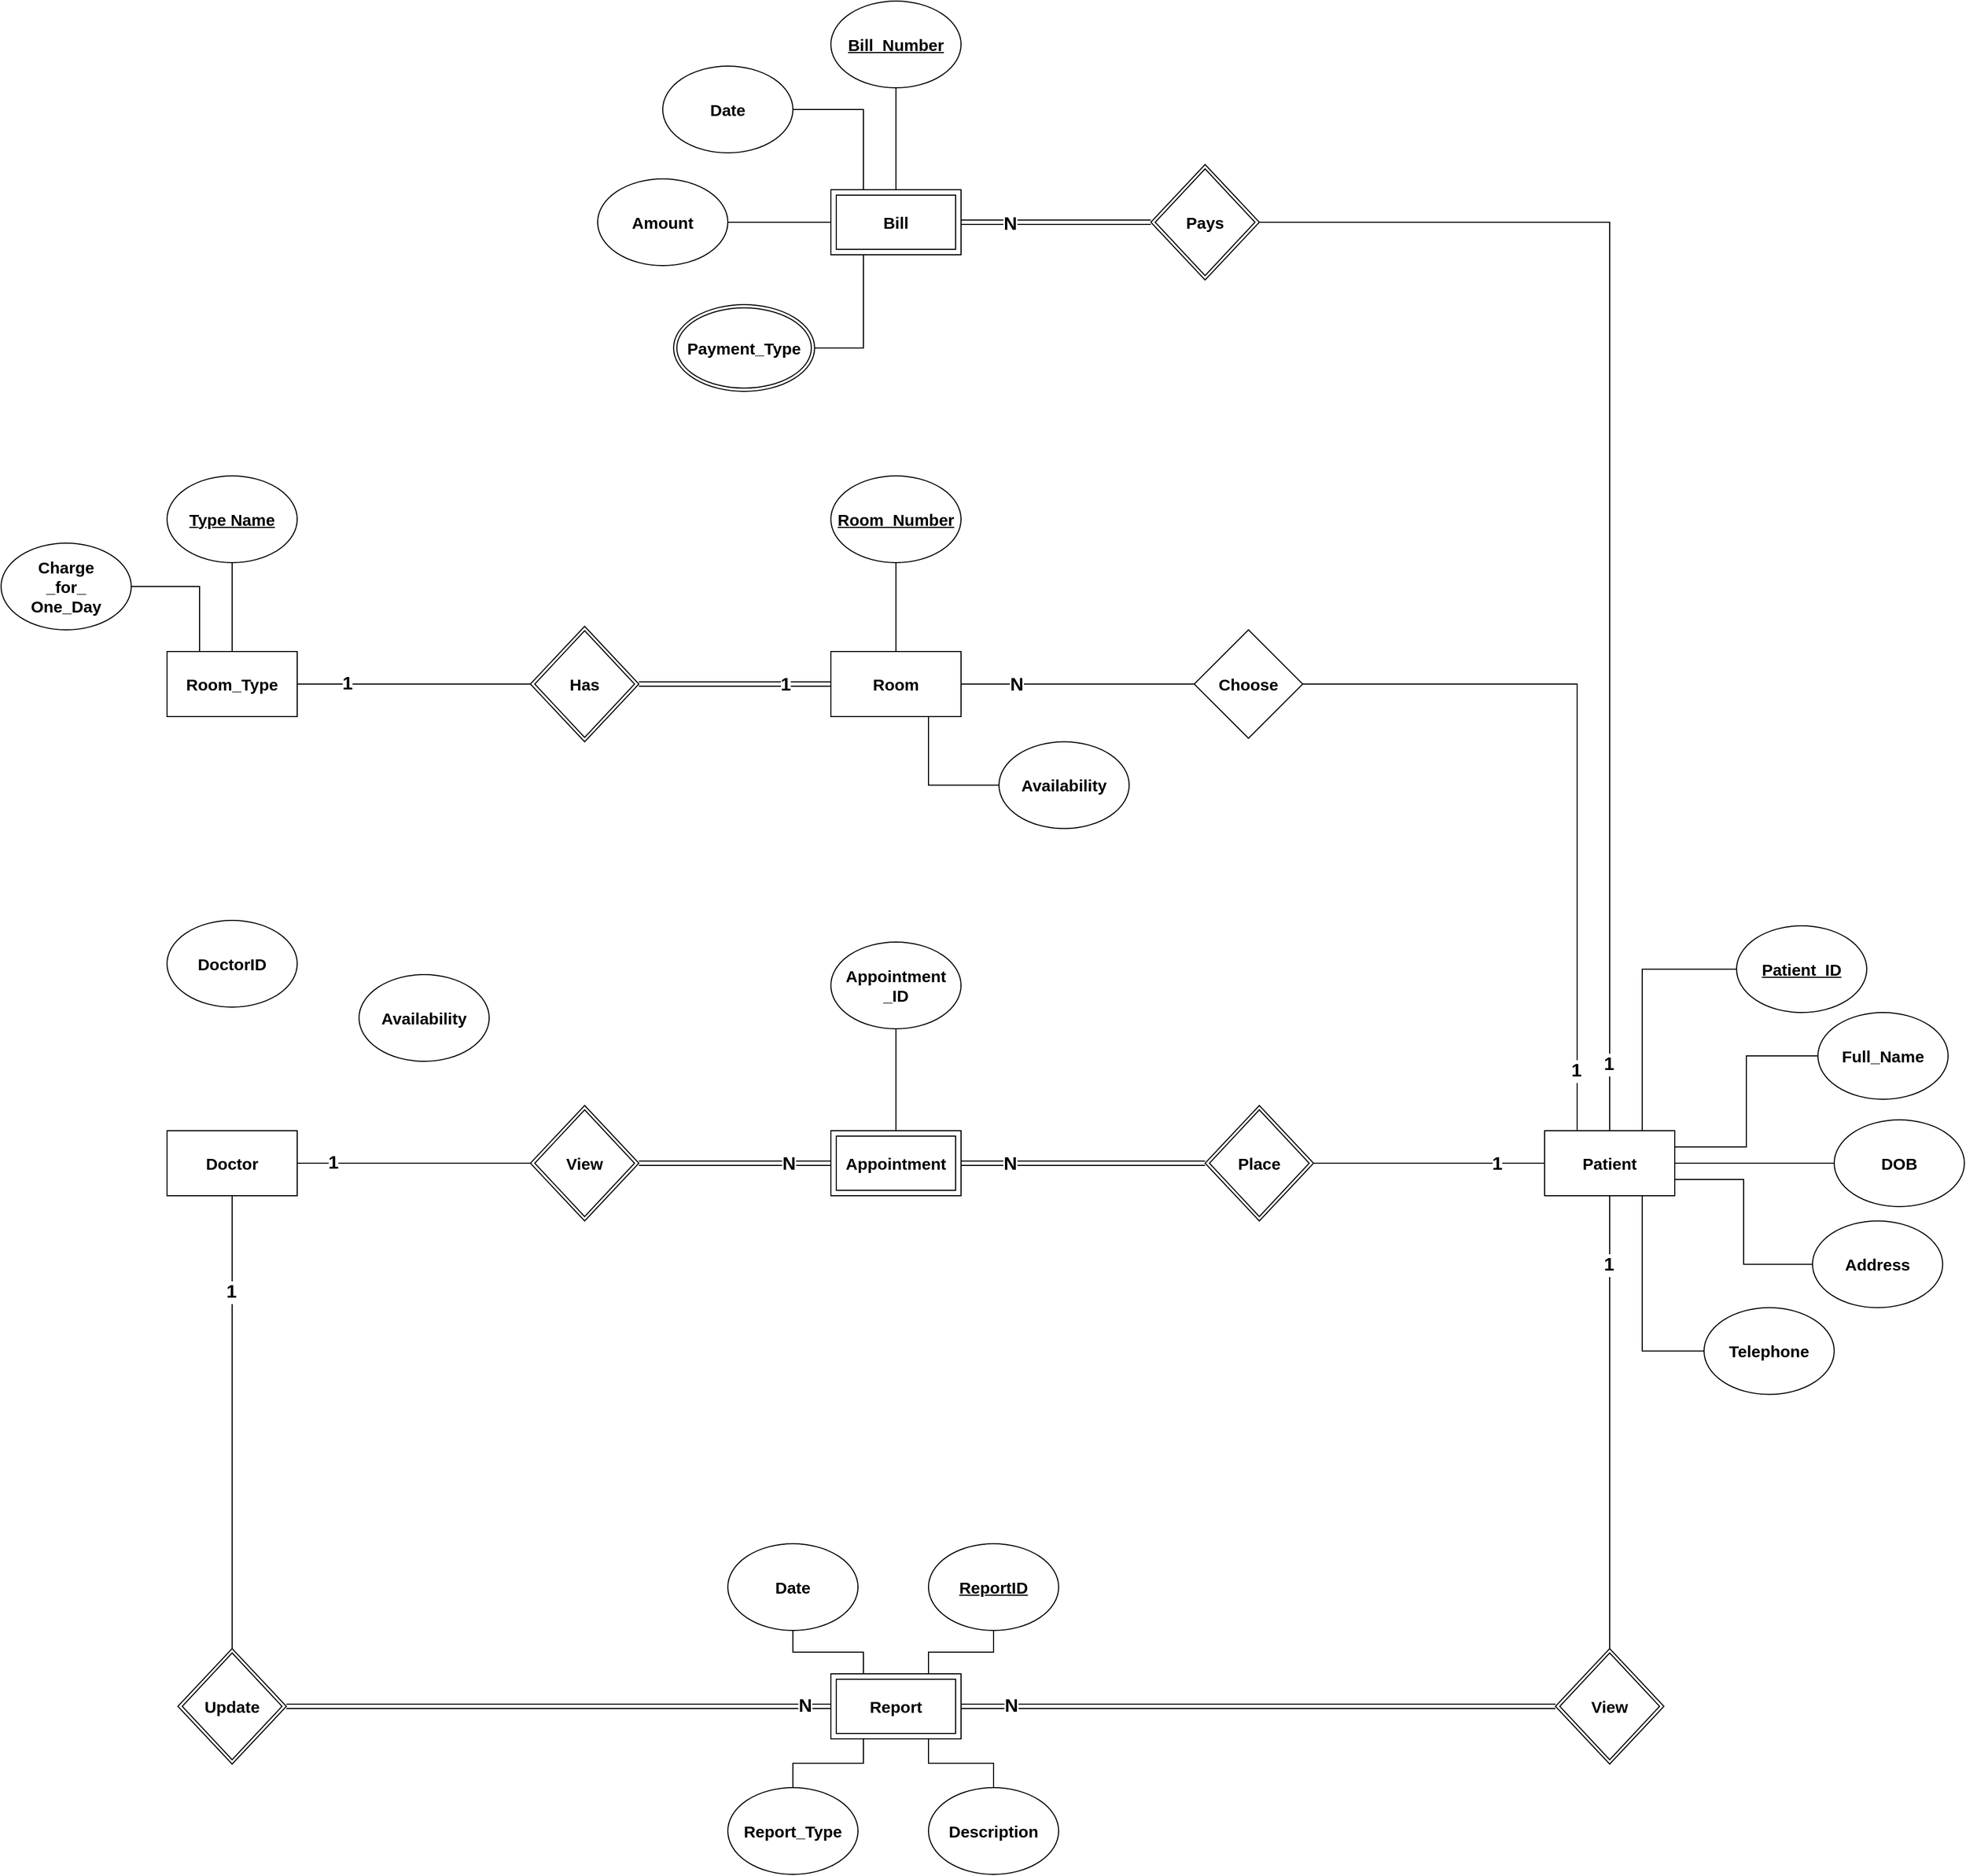 <mxfile version="24.7.8">
  <diagram name="Page-1" id="jFCorRqVwIcgnSAANbfP">
    <mxGraphModel dx="2359" dy="1902" grid="1" gridSize="10" guides="1" tooltips="1" connect="1" arrows="1" fold="1" page="1" pageScale="1" pageWidth="850" pageHeight="1100" math="0" shadow="0">
      <root>
        <mxCell id="0" />
        <mxCell id="1" parent="0" />
        <mxCell id="SJhPn0XpCKg0EyMPji_I-2" value="Doctor" style="rounded=0;whiteSpace=wrap;html=1;shadow=0;fontStyle=1;fontSize=15;" parent="1" vertex="1">
          <mxGeometry x="-247" y="844" width="120" height="60" as="geometry" />
        </mxCell>
        <mxCell id="VN0yVY5uS7CeXmlR8bmi-15" style="edgeStyle=orthogonalEdgeStyle;rounded=0;orthogonalLoop=1;jettySize=auto;html=1;exitX=0.25;exitY=0;exitDx=0;exitDy=0;entryX=1;entryY=0.5;entryDx=0;entryDy=0;endArrow=none;endFill=0;" parent="1" source="SJhPn0XpCKg0EyMPji_I-13" target="VN0yVY5uS7CeXmlR8bmi-12" edge="1">
          <mxGeometry relative="1" as="geometry" />
        </mxCell>
        <mxCell id="VN0yVY5uS7CeXmlR8bmi-19" value="1" style="edgeLabel;html=1;align=center;verticalAlign=middle;resizable=0;points=[];fontSize=17;fontStyle=1" parent="VN0yVY5uS7CeXmlR8bmi-15" vertex="1" connectable="0">
          <mxGeometry x="-0.822" y="1" relative="1" as="geometry">
            <mxPoint y="4" as="offset" />
          </mxGeometry>
        </mxCell>
        <mxCell id="VN0yVY5uS7CeXmlR8bmi-16" style="edgeStyle=orthogonalEdgeStyle;rounded=0;orthogonalLoop=1;jettySize=auto;html=1;exitX=0.5;exitY=0;exitDx=0;exitDy=0;entryX=1;entryY=0.5;entryDx=0;entryDy=0;endArrow=none;endFill=0;" parent="1" source="SJhPn0XpCKg0EyMPji_I-13" target="eJS6RQ6NcchhUuec16Ap-17" edge="1">
          <mxGeometry relative="1" as="geometry" />
        </mxCell>
        <mxCell id="VN0yVY5uS7CeXmlR8bmi-21" value="1" style="edgeLabel;html=1;align=center;verticalAlign=middle;resizable=0;points=[];fontSize=17;fontStyle=1" parent="VN0yVY5uS7CeXmlR8bmi-16" vertex="1" connectable="0">
          <mxGeometry x="-0.892" y="-1" relative="1" as="geometry">
            <mxPoint x="-2" y="1" as="offset" />
          </mxGeometry>
        </mxCell>
        <mxCell id="eJS6RQ6NcchhUuec16Ap-45" style="edgeStyle=orthogonalEdgeStyle;rounded=0;orthogonalLoop=1;jettySize=auto;html=1;exitX=0.75;exitY=0;exitDx=0;exitDy=0;entryX=0;entryY=0.5;entryDx=0;entryDy=0;endArrow=none;endFill=0;" parent="1" source="SJhPn0XpCKg0EyMPji_I-13" target="eJS6RQ6NcchhUuec16Ap-43" edge="1">
          <mxGeometry relative="1" as="geometry" />
        </mxCell>
        <mxCell id="eJS6RQ6NcchhUuec16Ap-46" style="edgeStyle=orthogonalEdgeStyle;rounded=0;orthogonalLoop=1;jettySize=auto;html=1;exitX=1;exitY=0.25;exitDx=0;exitDy=0;entryX=0;entryY=0.5;entryDx=0;entryDy=0;endArrow=none;endFill=0;" parent="1" source="SJhPn0XpCKg0EyMPji_I-13" target="eJS6RQ6NcchhUuec16Ap-44" edge="1">
          <mxGeometry relative="1" as="geometry" />
        </mxCell>
        <mxCell id="eJS6RQ6NcchhUuec16Ap-48" style="edgeStyle=orthogonalEdgeStyle;rounded=0;orthogonalLoop=1;jettySize=auto;html=1;exitX=1;exitY=0.5;exitDx=0;exitDy=0;endArrow=none;endFill=0;" parent="1" source="SJhPn0XpCKg0EyMPji_I-13" target="eJS6RQ6NcchhUuec16Ap-47" edge="1">
          <mxGeometry relative="1" as="geometry" />
        </mxCell>
        <mxCell id="eJS6RQ6NcchhUuec16Ap-50" style="edgeStyle=orthogonalEdgeStyle;rounded=0;orthogonalLoop=1;jettySize=auto;html=1;exitX=1;exitY=0.75;exitDx=0;exitDy=0;entryX=0;entryY=0.5;entryDx=0;entryDy=0;endArrow=none;endFill=0;" parent="1" source="SJhPn0XpCKg0EyMPji_I-13" target="eJS6RQ6NcchhUuec16Ap-49" edge="1">
          <mxGeometry relative="1" as="geometry" />
        </mxCell>
        <mxCell id="eJS6RQ6NcchhUuec16Ap-52" style="edgeStyle=orthogonalEdgeStyle;rounded=0;orthogonalLoop=1;jettySize=auto;html=1;exitX=0.75;exitY=1;exitDx=0;exitDy=0;entryX=0;entryY=0.5;entryDx=0;entryDy=0;endArrow=none;endFill=0;" parent="1" source="SJhPn0XpCKg0EyMPji_I-13" target="eJS6RQ6NcchhUuec16Ap-51" edge="1">
          <mxGeometry relative="1" as="geometry" />
        </mxCell>
        <mxCell id="SJhPn0XpCKg0EyMPji_I-13" value="Patient" style="rounded=0;whiteSpace=wrap;html=1;shadow=0;fontStyle=1;fontSize=15;" parent="1" vertex="1">
          <mxGeometry x="1023" y="844" width="120" height="60" as="geometry" />
        </mxCell>
        <mxCell id="eJS6RQ6NcchhUuec16Ap-4" style="edgeStyle=orthogonalEdgeStyle;rounded=0;orthogonalLoop=1;jettySize=auto;html=1;entryX=0.5;entryY=1;entryDx=0;entryDy=0;endArrow=none;endFill=0;exitX=0.75;exitY=0;exitDx=0;exitDy=0;" parent="1" source="eJS6RQ6NcchhUuec16Ap-15" target="eJS6RQ6NcchhUuec16Ap-2" edge="1">
          <mxGeometry relative="1" as="geometry">
            <mxPoint x="492" y="1284" as="sourcePoint" />
          </mxGeometry>
        </mxCell>
        <mxCell id="SJhPn0XpCKg0EyMPji_I-36" style="edgeStyle=orthogonalEdgeStyle;rounded=0;orthogonalLoop=1;jettySize=auto;html=1;exitX=0.5;exitY=0;exitDx=0;exitDy=0;fontSize=17;fontStyle=1;endArrow=none;endFill=0;" parent="1" source="eJS6RQ6NcchhUuec16Ap-16" target="SJhPn0XpCKg0EyMPji_I-13" edge="1">
          <mxGeometry relative="1" as="geometry">
            <mxPoint x="1083.0" y="1256" as="sourcePoint" />
          </mxGeometry>
        </mxCell>
        <mxCell id="SJhPn0XpCKg0EyMPji_I-39" value="1" style="edgeLabel;html=1;align=center;verticalAlign=middle;resizable=0;points=[];fontSize=17;fontStyle=1" parent="SJhPn0XpCKg0EyMPji_I-36" vertex="1" connectable="0">
          <mxGeometry x="0.76" y="3" relative="1" as="geometry">
            <mxPoint x="2" y="13" as="offset" />
          </mxGeometry>
        </mxCell>
        <mxCell id="SJhPn0XpCKg0EyMPji_I-37" style="edgeStyle=orthogonalEdgeStyle;rounded=0;orthogonalLoop=1;jettySize=auto;html=1;exitX=0;exitY=0.5;exitDx=0;exitDy=0;fontSize=17;fontStyle=1;endArrow=none;endFill=0;shape=link;entryX=1;entryY=0.5;entryDx=0;entryDy=0;" parent="1" source="eJS6RQ6NcchhUuec16Ap-16" target="eJS6RQ6NcchhUuec16Ap-15" edge="1">
          <mxGeometry relative="1" as="geometry">
            <mxPoint x="1033.0" y="1306" as="sourcePoint" />
          </mxGeometry>
        </mxCell>
        <mxCell id="SJhPn0XpCKg0EyMPji_I-38" value="N" style="edgeLabel;html=1;align=center;verticalAlign=middle;resizable=0;points=[];fontSize=17;fontStyle=1" parent="SJhPn0XpCKg0EyMPji_I-37" vertex="1" connectable="0">
          <mxGeometry x="0.924" y="3" relative="1" as="geometry">
            <mxPoint x="25" y="-3" as="offset" />
          </mxGeometry>
        </mxCell>
        <mxCell id="eJS6RQ6NcchhUuec16Ap-29" style="edgeStyle=orthogonalEdgeStyle;rounded=0;orthogonalLoop=1;jettySize=auto;html=1;exitX=0.5;exitY=0;exitDx=0;exitDy=0;entryX=0.5;entryY=1;entryDx=0;entryDy=0;endArrow=none;endFill=0;" parent="1" source="SJhPn0XpCKg0EyMPji_I-42" target="eJS6RQ6NcchhUuec16Ap-28" edge="1">
          <mxGeometry relative="1" as="geometry" />
        </mxCell>
        <mxCell id="eJS6RQ6NcchhUuec16Ap-40" style="edgeStyle=orthogonalEdgeStyle;rounded=0;orthogonalLoop=1;jettySize=auto;html=1;exitX=0.75;exitY=1;exitDx=0;exitDy=0;entryX=0;entryY=0.5;entryDx=0;entryDy=0;endArrow=none;endFill=0;" parent="1" source="SJhPn0XpCKg0EyMPji_I-42" target="eJS6RQ6NcchhUuec16Ap-39" edge="1">
          <mxGeometry relative="1" as="geometry" />
        </mxCell>
        <mxCell id="SJhPn0XpCKg0EyMPji_I-42" value="Room" style="rounded=0;whiteSpace=wrap;html=1;shadow=0;fontStyle=1;fontSize=15;" parent="1" vertex="1">
          <mxGeometry x="365" y="402" width="120" height="60" as="geometry" />
        </mxCell>
        <mxCell id="SJhPn0XpCKg0EyMPji_I-57" style="edgeStyle=orthogonalEdgeStyle;rounded=0;orthogonalLoop=1;jettySize=auto;html=1;exitX=0.5;exitY=0;exitDx=0;exitDy=0;entryX=0.5;entryY=1;entryDx=0;entryDy=0;endArrow=none;endFill=0;" parent="1" source="eJS6RQ6NcchhUuec16Ap-18" target="SJhPn0XpCKg0EyMPji_I-2" edge="1">
          <mxGeometry relative="1" as="geometry">
            <mxPoint x="-187" y="945" as="targetPoint" />
            <mxPoint x="-187" y="1325" as="sourcePoint" />
          </mxGeometry>
        </mxCell>
        <mxCell id="SJhPn0XpCKg0EyMPji_I-62" value="1" style="edgeLabel;html=1;align=center;verticalAlign=middle;resizable=0;points=[];fontSize=17;fontStyle=1" parent="SJhPn0XpCKg0EyMPji_I-57" vertex="1" connectable="0">
          <mxGeometry x="0.589" relative="1" as="geometry">
            <mxPoint x="-1" y="3" as="offset" />
          </mxGeometry>
        </mxCell>
        <mxCell id="SJhPn0XpCKg0EyMPji_I-58" style="edgeStyle=orthogonalEdgeStyle;rounded=0;orthogonalLoop=1;jettySize=auto;html=1;exitX=1;exitY=0.5;exitDx=0;exitDy=0;endArrow=none;endFill=0;shape=link;entryX=0;entryY=0.5;entryDx=0;entryDy=0;" parent="1" source="eJS6RQ6NcchhUuec16Ap-18" target="eJS6RQ6NcchhUuec16Ap-15" edge="1">
          <mxGeometry relative="1" as="geometry">
            <mxPoint x="-137" y="1375" as="sourcePoint" />
          </mxGeometry>
        </mxCell>
        <mxCell id="SJhPn0XpCKg0EyMPji_I-61" value="N" style="edgeLabel;html=1;align=center;verticalAlign=middle;resizable=0;points=[];fontSize=17;fontStyle=1" parent="SJhPn0XpCKg0EyMPji_I-58" vertex="1" connectable="0">
          <mxGeometry x="0.557" y="1" relative="1" as="geometry">
            <mxPoint x="87" y="1" as="offset" />
          </mxGeometry>
        </mxCell>
        <mxCell id="VN0yVY5uS7CeXmlR8bmi-3" style="edgeStyle=orthogonalEdgeStyle;rounded=0;orthogonalLoop=1;jettySize=auto;html=1;exitX=1;exitY=0.5;exitDx=0;exitDy=0;entryX=0;entryY=0.5;entryDx=0;entryDy=0;endArrow=none;endFill=0;" parent="1" source="eJS6RQ6NcchhUuec16Ap-11" target="SJhPn0XpCKg0EyMPji_I-13" edge="1">
          <mxGeometry relative="1" as="geometry">
            <mxPoint x="760" y="874" as="sourcePoint" />
          </mxGeometry>
        </mxCell>
        <mxCell id="VN0yVY5uS7CeXmlR8bmi-11" value="1" style="edgeLabel;html=1;align=center;verticalAlign=middle;resizable=0;points=[];fontSize=17;fontStyle=1" parent="VN0yVY5uS7CeXmlR8bmi-3" vertex="1" connectable="0">
          <mxGeometry x="0.591" y="2" relative="1" as="geometry">
            <mxPoint x="-1" y="3" as="offset" />
          </mxGeometry>
        </mxCell>
        <mxCell id="VN0yVY5uS7CeXmlR8bmi-4" style="edgeStyle=orthogonalEdgeStyle;rounded=0;orthogonalLoop=1;jettySize=auto;html=1;exitX=0;exitY=0.5;exitDx=0;exitDy=0;entryX=1;entryY=0.5;entryDx=0;entryDy=0;endArrow=none;endFill=0;shape=link;" parent="1" source="eJS6RQ6NcchhUuec16Ap-11" target="eJS6RQ6NcchhUuec16Ap-12" edge="1">
          <mxGeometry relative="1" as="geometry">
            <mxPoint x="660" y="874" as="sourcePoint" />
            <mxPoint x="485" y="874" as="targetPoint" />
          </mxGeometry>
        </mxCell>
        <mxCell id="VN0yVY5uS7CeXmlR8bmi-10" value="N" style="edgeLabel;html=1;align=center;verticalAlign=middle;resizable=0;points=[];fontSize=17;fontStyle=1" parent="VN0yVY5uS7CeXmlR8bmi-4" vertex="1" connectable="0">
          <mxGeometry x="0.766" y="-1" relative="1" as="geometry">
            <mxPoint x="18" y="2" as="offset" />
          </mxGeometry>
        </mxCell>
        <mxCell id="VN0yVY5uS7CeXmlR8bmi-6" style="edgeStyle=orthogonalEdgeStyle;rounded=0;orthogonalLoop=1;jettySize=auto;html=1;exitX=0;exitY=0.5;exitDx=0;exitDy=0;endArrow=none;endFill=0;" parent="1" source="eJS6RQ6NcchhUuec16Ap-13" target="SJhPn0XpCKg0EyMPji_I-2" edge="1">
          <mxGeometry relative="1" as="geometry">
            <mxPoint x="102.0" y="874" as="sourcePoint" />
          </mxGeometry>
        </mxCell>
        <mxCell id="VN0yVY5uS7CeXmlR8bmi-8" value="1" style="edgeLabel;html=1;align=center;verticalAlign=middle;resizable=0;points=[];fontSize=17;fontStyle=1" parent="VN0yVY5uS7CeXmlR8bmi-6" vertex="1" connectable="0">
          <mxGeometry x="0.706" relative="1" as="geometry">
            <mxPoint x="1" as="offset" />
          </mxGeometry>
        </mxCell>
        <mxCell id="VN0yVY5uS7CeXmlR8bmi-7" style="edgeStyle=orthogonalEdgeStyle;rounded=0;orthogonalLoop=1;jettySize=auto;html=1;exitX=1;exitY=0.5;exitDx=0;exitDy=0;entryX=0;entryY=0.5;entryDx=0;entryDy=0;endArrow=none;endFill=0;shape=link;" parent="1" source="eJS6RQ6NcchhUuec16Ap-13" target="eJS6RQ6NcchhUuec16Ap-12" edge="1">
          <mxGeometry relative="1" as="geometry">
            <mxPoint x="202.0" y="874" as="sourcePoint" />
            <mxPoint x="365" y="874" as="targetPoint" />
          </mxGeometry>
        </mxCell>
        <mxCell id="VN0yVY5uS7CeXmlR8bmi-9" value="N" style="edgeLabel;html=1;align=center;verticalAlign=middle;resizable=0;points=[];fontSize=17;fontStyle=1" parent="VN0yVY5uS7CeXmlR8bmi-7" vertex="1" connectable="0">
          <mxGeometry x="0.829" relative="1" as="geometry">
            <mxPoint x="-24" y="1" as="offset" />
          </mxGeometry>
        </mxCell>
        <mxCell id="VN0yVY5uS7CeXmlR8bmi-18" style="edgeStyle=orthogonalEdgeStyle;rounded=0;orthogonalLoop=1;jettySize=auto;html=1;exitX=0;exitY=0.5;exitDx=0;exitDy=0;endArrow=none;endFill=0;" parent="1" source="VN0yVY5uS7CeXmlR8bmi-12" target="SJhPn0XpCKg0EyMPji_I-42" edge="1">
          <mxGeometry relative="1" as="geometry" />
        </mxCell>
        <mxCell id="VN0yVY5uS7CeXmlR8bmi-20" value="N" style="edgeLabel;html=1;align=center;verticalAlign=middle;resizable=0;points=[];fontSize=17;fontStyle=1" parent="VN0yVY5uS7CeXmlR8bmi-18" vertex="1" connectable="0">
          <mxGeometry x="0.744" y="1" relative="1" as="geometry">
            <mxPoint x="23" as="offset" />
          </mxGeometry>
        </mxCell>
        <mxCell id="VN0yVY5uS7CeXmlR8bmi-12" value="Choose" style="rhombus;whiteSpace=wrap;html=1;shadow=0;fontStyle=1;fontSize=15;" parent="1" vertex="1">
          <mxGeometry x="700" y="382" width="100" height="100" as="geometry" />
        </mxCell>
        <mxCell id="VN0yVY5uS7CeXmlR8bmi-17" style="edgeStyle=orthogonalEdgeStyle;rounded=0;orthogonalLoop=1;jettySize=auto;html=1;exitX=0;exitY=0.5;exitDx=0;exitDy=0;endArrow=none;endFill=0;shape=link;entryX=1;entryY=0.5;entryDx=0;entryDy=0;" parent="1" source="eJS6RQ6NcchhUuec16Ap-17" target="eJS6RQ6NcchhUuec16Ap-14" edge="1">
          <mxGeometry relative="1" as="geometry">
            <mxPoint x="485" y="6" as="targetPoint" />
          </mxGeometry>
        </mxCell>
        <mxCell id="VN0yVY5uS7CeXmlR8bmi-22" value="N" style="edgeLabel;html=1;align=center;verticalAlign=middle;resizable=0;points=[];fontSize=17;fontStyle=1" parent="VN0yVY5uS7CeXmlR8bmi-17" vertex="1" connectable="0">
          <mxGeometry x="0.773" y="1" relative="1" as="geometry">
            <mxPoint x="25" y="1" as="offset" />
          </mxGeometry>
        </mxCell>
        <mxCell id="VN0yVY5uS7CeXmlR8bmi-24" style="edgeStyle=orthogonalEdgeStyle;rounded=0;orthogonalLoop=1;jettySize=auto;html=1;exitX=0.5;exitY=1;exitDx=0;exitDy=0;endArrow=none;endFill=0;entryX=0.25;entryY=0;entryDx=0;entryDy=0;" parent="1" source="VN0yVY5uS7CeXmlR8bmi-23" target="eJS6RQ6NcchhUuec16Ap-15" edge="1">
          <mxGeometry relative="1" as="geometry">
            <mxPoint x="462" y="1314" as="targetPoint" />
          </mxGeometry>
        </mxCell>
        <mxCell id="VN0yVY5uS7CeXmlR8bmi-23" value="&lt;font style=&quot;font-size: 15px;&quot;&gt;&lt;b&gt;Date&lt;/b&gt;&lt;/font&gt;" style="ellipse;whiteSpace=wrap;html=1;" parent="1" vertex="1">
          <mxGeometry x="270" y="1225" width="120" height="80" as="geometry" />
        </mxCell>
        <mxCell id="eJS6RQ6NcchhUuec16Ap-2" value="&lt;font style=&quot;font-size: 15px;&quot;&gt;&lt;b&gt;&lt;u&gt;ReportID&lt;/u&gt;&lt;/b&gt;&lt;/font&gt;" style="ellipse;whiteSpace=wrap;html=1;" parent="1" vertex="1">
          <mxGeometry x="455" y="1225" width="120" height="80" as="geometry" />
        </mxCell>
        <mxCell id="eJS6RQ6NcchhUuec16Ap-11" value="&lt;font style=&quot;font-size: 15px;&quot;&gt;&lt;b&gt;Place&lt;/b&gt;&lt;/font&gt;" style="shape=rhombus;double=1;perimeter=rhombusPerimeter;whiteSpace=wrap;html=1;align=center;" parent="1" vertex="1">
          <mxGeometry x="710" y="820.75" width="100" height="106.5" as="geometry" />
        </mxCell>
        <mxCell id="eJS6RQ6NcchhUuec16Ap-56" style="edgeStyle=orthogonalEdgeStyle;rounded=0;orthogonalLoop=1;jettySize=auto;html=1;exitX=0.5;exitY=0;exitDx=0;exitDy=0;entryX=0.5;entryY=1;entryDx=0;entryDy=0;endArrow=none;endFill=0;" parent="1" source="eJS6RQ6NcchhUuec16Ap-12" target="eJS6RQ6NcchhUuec16Ap-55" edge="1">
          <mxGeometry relative="1" as="geometry" />
        </mxCell>
        <mxCell id="eJS6RQ6NcchhUuec16Ap-12" value="&lt;b&gt;&lt;font style=&quot;font-size: 15px;&quot;&gt;Appointment&lt;/font&gt;&lt;/b&gt;" style="shape=ext;margin=3;double=1;whiteSpace=wrap;html=1;align=center;" parent="1" vertex="1">
          <mxGeometry x="365" y="844" width="120" height="60" as="geometry" />
        </mxCell>
        <mxCell id="eJS6RQ6NcchhUuec16Ap-13" value="&lt;font style=&quot;font-size: 15px;&quot;&gt;&lt;b&gt;View&lt;/b&gt;&lt;/font&gt;" style="shape=rhombus;double=1;perimeter=rhombusPerimeter;whiteSpace=wrap;html=1;align=center;" parent="1" vertex="1">
          <mxGeometry x="88" y="820.75" width="100" height="106.5" as="geometry" />
        </mxCell>
        <mxCell id="eJS6RQ6NcchhUuec16Ap-20" style="edgeStyle=orthogonalEdgeStyle;rounded=0;orthogonalLoop=1;jettySize=auto;html=1;exitX=0.5;exitY=0;exitDx=0;exitDy=0;entryX=0.5;entryY=1;entryDx=0;entryDy=0;endArrow=none;endFill=0;" parent="1" source="eJS6RQ6NcchhUuec16Ap-14" target="eJS6RQ6NcchhUuec16Ap-19" edge="1">
          <mxGeometry relative="1" as="geometry" />
        </mxCell>
        <mxCell id="eJS6RQ6NcchhUuec16Ap-22" style="edgeStyle=orthogonalEdgeStyle;rounded=0;orthogonalLoop=1;jettySize=auto;html=1;exitX=0.25;exitY=0;exitDx=0;exitDy=0;entryX=1;entryY=0.5;entryDx=0;entryDy=0;endArrow=none;endFill=0;" parent="1" source="eJS6RQ6NcchhUuec16Ap-14" target="eJS6RQ6NcchhUuec16Ap-21" edge="1">
          <mxGeometry relative="1" as="geometry" />
        </mxCell>
        <mxCell id="eJS6RQ6NcchhUuec16Ap-24" style="edgeStyle=orthogonalEdgeStyle;rounded=0;orthogonalLoop=1;jettySize=auto;html=1;exitX=0;exitY=0.5;exitDx=0;exitDy=0;entryX=1;entryY=0.5;entryDx=0;entryDy=0;endArrow=none;endFill=0;" parent="1" source="eJS6RQ6NcchhUuec16Ap-14" target="eJS6RQ6NcchhUuec16Ap-23" edge="1">
          <mxGeometry relative="1" as="geometry" />
        </mxCell>
        <mxCell id="eJS6RQ6NcchhUuec16Ap-27" style="edgeStyle=orthogonalEdgeStyle;rounded=0;orthogonalLoop=1;jettySize=auto;html=1;exitX=0.25;exitY=1;exitDx=0;exitDy=0;entryX=1;entryY=0.5;entryDx=0;entryDy=0;endArrow=none;endFill=0;" parent="1" source="eJS6RQ6NcchhUuec16Ap-14" target="eJS6RQ6NcchhUuec16Ap-26" edge="1">
          <mxGeometry relative="1" as="geometry" />
        </mxCell>
        <mxCell id="eJS6RQ6NcchhUuec16Ap-14" value="&lt;b&gt;&lt;font style=&quot;font-size: 15px;&quot;&gt;Bill&lt;/font&gt;&lt;/b&gt;" style="shape=ext;margin=3;double=1;whiteSpace=wrap;html=1;align=center;" parent="1" vertex="1">
          <mxGeometry x="365" y="-24" width="120" height="60" as="geometry" />
        </mxCell>
        <mxCell id="XNVu2m3pQ130uXgLmZe--2" style="edgeStyle=orthogonalEdgeStyle;rounded=0;orthogonalLoop=1;jettySize=auto;html=1;exitX=0.25;exitY=1;exitDx=0;exitDy=0;endArrow=none;endFill=0;" edge="1" parent="1" source="eJS6RQ6NcchhUuec16Ap-15" target="XNVu2m3pQ130uXgLmZe--1">
          <mxGeometry relative="1" as="geometry" />
        </mxCell>
        <mxCell id="XNVu2m3pQ130uXgLmZe--4" style="edgeStyle=orthogonalEdgeStyle;rounded=0;orthogonalLoop=1;jettySize=auto;html=1;exitX=0.75;exitY=1;exitDx=0;exitDy=0;entryX=0.5;entryY=0;entryDx=0;entryDy=0;endArrow=none;endFill=0;" edge="1" parent="1" source="eJS6RQ6NcchhUuec16Ap-15" target="XNVu2m3pQ130uXgLmZe--3">
          <mxGeometry relative="1" as="geometry" />
        </mxCell>
        <mxCell id="eJS6RQ6NcchhUuec16Ap-15" value="&lt;b&gt;&lt;font style=&quot;font-size: 15px;&quot;&gt;Report&lt;/font&gt;&lt;/b&gt;" style="shape=ext;margin=3;double=1;whiteSpace=wrap;html=1;align=center;" parent="1" vertex="1">
          <mxGeometry x="365" y="1345" width="120" height="60" as="geometry" />
        </mxCell>
        <mxCell id="eJS6RQ6NcchhUuec16Ap-16" value="&lt;font style=&quot;font-size: 15px;&quot;&gt;&lt;b&gt;View&lt;/b&gt;&lt;/font&gt;" style="shape=rhombus;double=1;perimeter=rhombusPerimeter;whiteSpace=wrap;html=1;align=center;" parent="1" vertex="1">
          <mxGeometry x="1033" y="1321.75" width="100" height="106.5" as="geometry" />
        </mxCell>
        <mxCell id="eJS6RQ6NcchhUuec16Ap-17" value="&lt;span style=&quot;font-size: 15px;&quot;&gt;&lt;b&gt;Pays&lt;/b&gt;&lt;/span&gt;" style="shape=rhombus;double=1;perimeter=rhombusPerimeter;whiteSpace=wrap;html=1;align=center;" parent="1" vertex="1">
          <mxGeometry x="660" y="-47.25" width="100" height="106.5" as="geometry" />
        </mxCell>
        <mxCell id="eJS6RQ6NcchhUuec16Ap-18" value="&lt;font style=&quot;font-size: 15px;&quot;&gt;&lt;b&gt;Update&lt;/b&gt;&lt;/font&gt;" style="shape=rhombus;double=1;perimeter=rhombusPerimeter;whiteSpace=wrap;html=1;align=center;" parent="1" vertex="1">
          <mxGeometry x="-237" y="1321.75" width="100" height="106.5" as="geometry" />
        </mxCell>
        <mxCell id="eJS6RQ6NcchhUuec16Ap-19" value="&lt;font style=&quot;font-size: 15px;&quot;&gt;&lt;b&gt;&lt;u&gt;Bill_Number&lt;/u&gt;&lt;/b&gt;&lt;/font&gt;" style="ellipse;whiteSpace=wrap;html=1;" parent="1" vertex="1">
          <mxGeometry x="365" y="-198" width="120" height="80" as="geometry" />
        </mxCell>
        <mxCell id="eJS6RQ6NcchhUuec16Ap-21" value="&lt;font style=&quot;font-size: 15px;&quot;&gt;&lt;b&gt;Date&lt;/b&gt;&lt;/font&gt;" style="ellipse;whiteSpace=wrap;html=1;" parent="1" vertex="1">
          <mxGeometry x="210" y="-138" width="120" height="80" as="geometry" />
        </mxCell>
        <mxCell id="eJS6RQ6NcchhUuec16Ap-23" value="&lt;font style=&quot;font-size: 15px;&quot;&gt;&lt;b&gt;Amount&lt;/b&gt;&lt;/font&gt;" style="ellipse;whiteSpace=wrap;html=1;" parent="1" vertex="1">
          <mxGeometry x="150" y="-34" width="120" height="80" as="geometry" />
        </mxCell>
        <mxCell id="eJS6RQ6NcchhUuec16Ap-26" value="&lt;b style=&quot;font-size: 15px;&quot;&gt;Payment_Type&lt;/b&gt;" style="ellipse;shape=doubleEllipse;margin=3;whiteSpace=wrap;html=1;align=center;" parent="1" vertex="1">
          <mxGeometry x="220" y="82" width="130" height="80" as="geometry" />
        </mxCell>
        <mxCell id="eJS6RQ6NcchhUuec16Ap-28" value="&lt;font style=&quot;font-size: 15px;&quot;&gt;&lt;b&gt;&lt;u&gt;Room_Number&lt;/u&gt;&lt;/b&gt;&lt;/font&gt;" style="ellipse;whiteSpace=wrap;html=1;" parent="1" vertex="1">
          <mxGeometry x="365" y="240" width="120" height="80" as="geometry" />
        </mxCell>
        <mxCell id="eJS6RQ6NcchhUuec16Ap-30" value="&lt;span style=&quot;font-size: 15px;&quot;&gt;&lt;b&gt;&lt;u&gt;Type Name&lt;/u&gt;&lt;/b&gt;&lt;/span&gt;" style="ellipse;whiteSpace=wrap;html=1;" parent="1" vertex="1">
          <mxGeometry x="-247" y="240" width="120" height="80" as="geometry" />
        </mxCell>
        <mxCell id="eJS6RQ6NcchhUuec16Ap-33" style="edgeStyle=orthogonalEdgeStyle;rounded=0;orthogonalLoop=1;jettySize=auto;html=1;exitX=0.5;exitY=0;exitDx=0;exitDy=0;entryX=0.5;entryY=1;entryDx=0;entryDy=0;endArrow=none;endFill=0;" parent="1" source="eJS6RQ6NcchhUuec16Ap-31" target="eJS6RQ6NcchhUuec16Ap-30" edge="1">
          <mxGeometry relative="1" as="geometry" />
        </mxCell>
        <mxCell id="eJS6RQ6NcchhUuec16Ap-35" style="edgeStyle=orthogonalEdgeStyle;rounded=0;orthogonalLoop=1;jettySize=auto;html=1;exitX=0.25;exitY=0;exitDx=0;exitDy=0;entryX=1;entryY=0.5;entryDx=0;entryDy=0;endArrow=none;endFill=0;" parent="1" source="eJS6RQ6NcchhUuec16Ap-31" target="eJS6RQ6NcchhUuec16Ap-34" edge="1">
          <mxGeometry relative="1" as="geometry" />
        </mxCell>
        <mxCell id="eJS6RQ6NcchhUuec16Ap-31" value="Room_Type" style="rounded=0;whiteSpace=wrap;html=1;shadow=0;fontStyle=1;fontSize=15;" parent="1" vertex="1">
          <mxGeometry x="-247" y="402" width="120" height="60" as="geometry" />
        </mxCell>
        <mxCell id="eJS6RQ6NcchhUuec16Ap-34" value="&lt;font style=&quot;font-size: 15px;&quot;&gt;&lt;b&gt;Charge&lt;/b&gt;&lt;/font&gt;&lt;div&gt;&lt;font style=&quot;font-size: 15px;&quot;&gt;&lt;b&gt;_for_&lt;/b&gt;&lt;/font&gt;&lt;/div&gt;&lt;div&gt;&lt;font style=&quot;font-size: 15px;&quot;&gt;&lt;b&gt;One_Day&lt;/b&gt;&lt;/font&gt;&lt;/div&gt;" style="ellipse;whiteSpace=wrap;html=1;" parent="1" vertex="1">
          <mxGeometry x="-400" y="302" width="120" height="80" as="geometry" />
        </mxCell>
        <mxCell id="eJS6RQ6NcchhUuec16Ap-37" style="edgeStyle=orthogonalEdgeStyle;rounded=0;orthogonalLoop=1;jettySize=auto;html=1;exitX=1;exitY=0.5;exitDx=0;exitDy=0;entryX=0;entryY=0.5;entryDx=0;entryDy=0;endArrow=none;endFill=0;shape=link;" parent="1" source="eJS6RQ6NcchhUuec16Ap-36" target="SJhPn0XpCKg0EyMPji_I-42" edge="1">
          <mxGeometry relative="1" as="geometry" />
        </mxCell>
        <mxCell id="XNVu2m3pQ130uXgLmZe--5" value="1" style="edgeLabel;html=1;align=center;verticalAlign=middle;resizable=0;points=[];fontSize=17;fontStyle=1" vertex="1" connectable="0" parent="eJS6RQ6NcchhUuec16Ap-37">
          <mxGeometry x="0.763" y="1" relative="1" as="geometry">
            <mxPoint x="-21" y="2" as="offset" />
          </mxGeometry>
        </mxCell>
        <mxCell id="eJS6RQ6NcchhUuec16Ap-38" style="edgeStyle=orthogonalEdgeStyle;rounded=0;orthogonalLoop=1;jettySize=auto;html=1;exitX=0;exitY=0.5;exitDx=0;exitDy=0;endArrow=none;endFill=0;" parent="1" source="eJS6RQ6NcchhUuec16Ap-36" target="eJS6RQ6NcchhUuec16Ap-31" edge="1">
          <mxGeometry relative="1" as="geometry" />
        </mxCell>
        <mxCell id="XNVu2m3pQ130uXgLmZe--6" value="1" style="edgeLabel;html=1;align=center;verticalAlign=middle;resizable=0;points=[];fontSize=17;fontStyle=1" vertex="1" connectable="0" parent="eJS6RQ6NcchhUuec16Ap-38">
          <mxGeometry x="0.773" y="-1" relative="1" as="geometry">
            <mxPoint x="21" y="1" as="offset" />
          </mxGeometry>
        </mxCell>
        <mxCell id="eJS6RQ6NcchhUuec16Ap-36" value="&lt;font style=&quot;font-size: 15px;&quot;&gt;&lt;b&gt;Has&lt;/b&gt;&lt;/font&gt;" style="shape=rhombus;double=1;perimeter=rhombusPerimeter;whiteSpace=wrap;html=1;align=center;" parent="1" vertex="1">
          <mxGeometry x="88" y="378.75" width="100" height="106.5" as="geometry" />
        </mxCell>
        <mxCell id="eJS6RQ6NcchhUuec16Ap-39" value="&lt;font style=&quot;font-size: 15px;&quot;&gt;&lt;b&gt;Availability&lt;/b&gt;&lt;/font&gt;" style="ellipse;whiteSpace=wrap;html=1;" parent="1" vertex="1">
          <mxGeometry x="520" y="485.25" width="120" height="80" as="geometry" />
        </mxCell>
        <mxCell id="eJS6RQ6NcchhUuec16Ap-43" value="&lt;font style=&quot;font-size: 15px;&quot;&gt;&lt;b&gt;&lt;u&gt;Patient_ID&lt;/u&gt;&lt;/b&gt;&lt;/font&gt;" style="ellipse;whiteSpace=wrap;html=1;" parent="1" vertex="1">
          <mxGeometry x="1200" y="655" width="120" height="80" as="geometry" />
        </mxCell>
        <mxCell id="eJS6RQ6NcchhUuec16Ap-44" value="&lt;font style=&quot;font-size: 15px;&quot;&gt;&lt;b&gt;Full_Name&lt;/b&gt;&lt;/font&gt;" style="ellipse;whiteSpace=wrap;html=1;" parent="1" vertex="1">
          <mxGeometry x="1275" y="735" width="120" height="80" as="geometry" />
        </mxCell>
        <mxCell id="eJS6RQ6NcchhUuec16Ap-47" value="&lt;font style=&quot;font-size: 15px;&quot;&gt;&lt;b&gt;DOB&lt;/b&gt;&lt;/font&gt;" style="ellipse;whiteSpace=wrap;html=1;" parent="1" vertex="1">
          <mxGeometry x="1290" y="834" width="120" height="80" as="geometry" />
        </mxCell>
        <mxCell id="eJS6RQ6NcchhUuec16Ap-49" value="&lt;font style=&quot;font-size: 15px;&quot;&gt;&lt;b&gt;Address&lt;/b&gt;&lt;/font&gt;" style="ellipse;whiteSpace=wrap;html=1;" parent="1" vertex="1">
          <mxGeometry x="1270" y="927.25" width="120" height="80" as="geometry" />
        </mxCell>
        <mxCell id="eJS6RQ6NcchhUuec16Ap-51" value="&lt;font style=&quot;font-size: 15px;&quot;&gt;&lt;b&gt;Telephone&lt;/b&gt;&lt;/font&gt;" style="ellipse;whiteSpace=wrap;html=1;" parent="1" vertex="1">
          <mxGeometry x="1170" y="1007.25" width="120" height="80" as="geometry" />
        </mxCell>
        <mxCell id="eJS6RQ6NcchhUuec16Ap-55" value="&lt;font style=&quot;font-size: 15px;&quot;&gt;&lt;b&gt;Appointment&lt;/b&gt;&lt;/font&gt;&lt;div&gt;&lt;font style=&quot;font-size: 15px;&quot;&gt;&lt;b&gt;_ID&lt;/b&gt;&lt;/font&gt;&lt;/div&gt;" style="ellipse;whiteSpace=wrap;html=1;" parent="1" vertex="1">
          <mxGeometry x="365" y="670" width="120" height="80" as="geometry" />
        </mxCell>
        <mxCell id="XNVu2m3pQ130uXgLmZe--1" value="&lt;font style=&quot;font-size: 15px;&quot;&gt;&lt;b&gt;Report_Type&lt;/b&gt;&lt;/font&gt;" style="ellipse;whiteSpace=wrap;html=1;" vertex="1" parent="1">
          <mxGeometry x="270" y="1450" width="120" height="80" as="geometry" />
        </mxCell>
        <mxCell id="XNVu2m3pQ130uXgLmZe--3" value="&lt;font style=&quot;font-size: 15px;&quot;&gt;&lt;b&gt;Description&lt;/b&gt;&lt;/font&gt;" style="ellipse;whiteSpace=wrap;html=1;" vertex="1" parent="1">
          <mxGeometry x="455" y="1450" width="120" height="80" as="geometry" />
        </mxCell>
        <mxCell id="XNVu2m3pQ130uXgLmZe--7" value="&lt;font style=&quot;font-size: 15px;&quot;&gt;&lt;b&gt;DoctorID&lt;/b&gt;&lt;/font&gt;" style="ellipse;whiteSpace=wrap;html=1;" vertex="1" parent="1">
          <mxGeometry x="-247" y="650" width="120" height="80" as="geometry" />
        </mxCell>
        <mxCell id="XNVu2m3pQ130uXgLmZe--8" value="&lt;font style=&quot;font-size: 15px;&quot;&gt;&lt;b&gt;Availability&lt;/b&gt;&lt;/font&gt;" style="ellipse;whiteSpace=wrap;html=1;" vertex="1" parent="1">
          <mxGeometry x="-70" y="700" width="120" height="80" as="geometry" />
        </mxCell>
      </root>
    </mxGraphModel>
  </diagram>
</mxfile>

